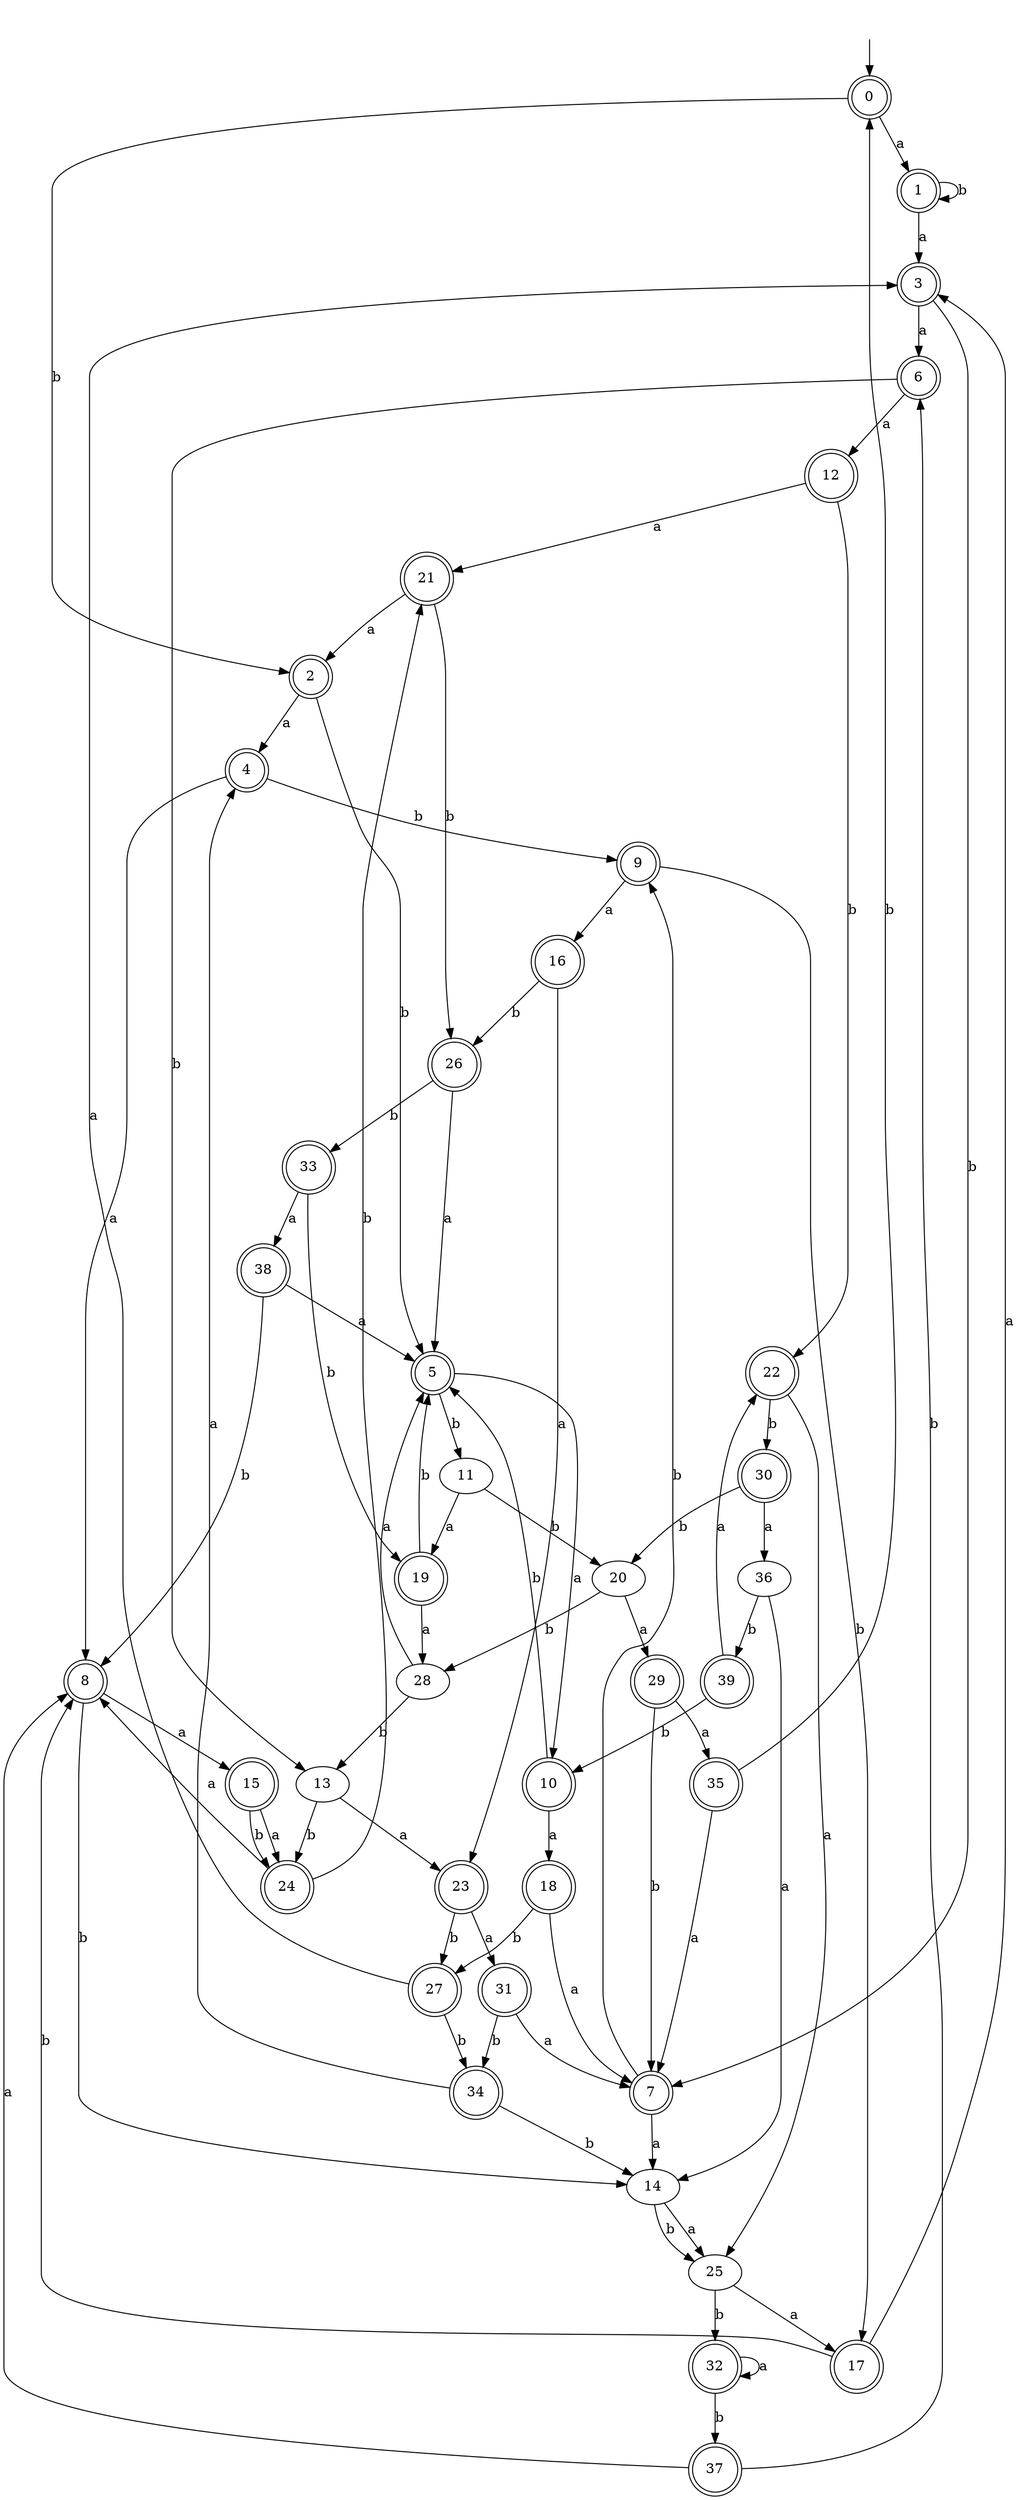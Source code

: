 digraph RandomDFA {
  __start0 [label="", shape=none];
  __start0 -> 0 [label=""];
  0 [shape=circle] [shape=doublecircle]
  0 -> 1 [label="a"]
  0 -> 2 [label="b"]
  1 [shape=doublecircle]
  1 -> 3 [label="a"]
  1 -> 1 [label="b"]
  2 [shape=doublecircle]
  2 -> 4 [label="a"]
  2 -> 5 [label="b"]
  3 [shape=doublecircle]
  3 -> 6 [label="a"]
  3 -> 7 [label="b"]
  4 [shape=doublecircle]
  4 -> 8 [label="a"]
  4 -> 9 [label="b"]
  5 [shape=doublecircle]
  5 -> 10 [label="a"]
  5 -> 11 [label="b"]
  6 [shape=doublecircle]
  6 -> 12 [label="a"]
  6 -> 13 [label="b"]
  7 [shape=doublecircle]
  7 -> 14 [label="a"]
  7 -> 9 [label="b"]
  8 [shape=doublecircle]
  8 -> 15 [label="a"]
  8 -> 14 [label="b"]
  9 [shape=doublecircle]
  9 -> 16 [label="a"]
  9 -> 17 [label="b"]
  10 [shape=doublecircle]
  10 -> 18 [label="a"]
  10 -> 5 [label="b"]
  11
  11 -> 19 [label="a"]
  11 -> 20 [label="b"]
  12 [shape=doublecircle]
  12 -> 21 [label="a"]
  12 -> 22 [label="b"]
  13
  13 -> 23 [label="a"]
  13 -> 24 [label="b"]
  14
  14 -> 25 [label="a"]
  14 -> 25 [label="b"]
  15 [shape=doublecircle]
  15 -> 24 [label="a"]
  15 -> 24 [label="b"]
  16 [shape=doublecircle]
  16 -> 23 [label="a"]
  16 -> 26 [label="b"]
  17 [shape=doublecircle]
  17 -> 3 [label="a"]
  17 -> 8 [label="b"]
  18 [shape=doublecircle]
  18 -> 7 [label="a"]
  18 -> 27 [label="b"]
  19 [shape=doublecircle]
  19 -> 28 [label="a"]
  19 -> 5 [label="b"]
  20
  20 -> 29 [label="a"]
  20 -> 28 [label="b"]
  21 [shape=doublecircle]
  21 -> 2 [label="a"]
  21 -> 26 [label="b"]
  22 [shape=doublecircle]
  22 -> 25 [label="a"]
  22 -> 30 [label="b"]
  23 [shape=doublecircle]
  23 -> 31 [label="a"]
  23 -> 27 [label="b"]
  24 [shape=doublecircle]
  24 -> 8 [label="a"]
  24 -> 21 [label="b"]
  25
  25 -> 17 [label="a"]
  25 -> 32 [label="b"]
  26 [shape=doublecircle]
  26 -> 5 [label="a"]
  26 -> 33 [label="b"]
  27 [shape=doublecircle]
  27 -> 3 [label="a"]
  27 -> 34 [label="b"]
  28
  28 -> 5 [label="a"]
  28 -> 13 [label="b"]
  29 [shape=doublecircle]
  29 -> 35 [label="a"]
  29 -> 7 [label="b"]
  30 [shape=doublecircle]
  30 -> 36 [label="a"]
  30 -> 20 [label="b"]
  31 [shape=doublecircle]
  31 -> 7 [label="a"]
  31 -> 34 [label="b"]
  32 [shape=doublecircle]
  32 -> 32 [label="a"]
  32 -> 37 [label="b"]
  33 [shape=doublecircle]
  33 -> 38 [label="a"]
  33 -> 19 [label="b"]
  34 [shape=doublecircle]
  34 -> 4 [label="a"]
  34 -> 14 [label="b"]
  35 [shape=doublecircle]
  35 -> 7 [label="a"]
  35 -> 0 [label="b"]
  36
  36 -> 14 [label="a"]
  36 -> 39 [label="b"]
  37 [shape=doublecircle]
  37 -> 8 [label="a"]
  37 -> 6 [label="b"]
  38 [shape=doublecircle]
  38 -> 5 [label="a"]
  38 -> 8 [label="b"]
  39 [shape=doublecircle]
  39 -> 22 [label="a"]
  39 -> 10 [label="b"]
}
